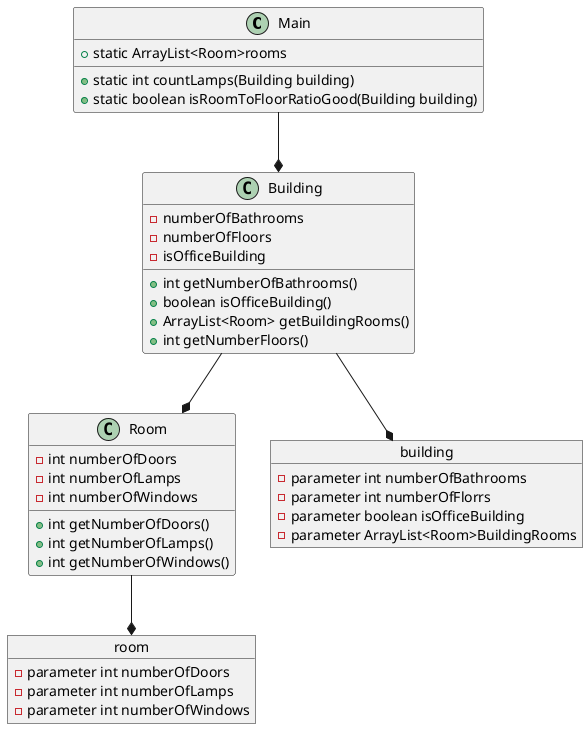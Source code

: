 @startuml
class Main
class Building
class Room

object building
object room

Main--*Building
Main : +static ArrayList<Room>rooms
Main : +static int countLamps(Building building)
Main : +static boolean isRoomToFloorRatioGood(Building building)

Building--*building
building : -parameter int numberOfBathrooms
building : -parameter int numberOfFlorrs
building : -parameter boolean isOfficeBuilding
building : -parameter ArrayList<Room>BuildingRooms


Building--*Room

Building : -numberOfBathrooms
Building : -numberOfFloors
Building : -isOfficeBuilding

Building : +int getNumberOfBathrooms()
Building : +boolean isOfficeBuilding()
Building : +ArrayList<Room> getBuildingRooms()
Building : +int getNumberFloors()

Room--*room
room : -parameter int numberOfDoors
room : -parameter int numberOfLamps
room : -parameter int numberOfWindows


Room : -int numberOfDoors
Room : -int numberOfLamps
Room : -int numberOfWindows

Room : +int getNumberOfDoors()
Room : +int getNumberOfLamps()
Room : +int getNumberOfWindows()

@enduml
